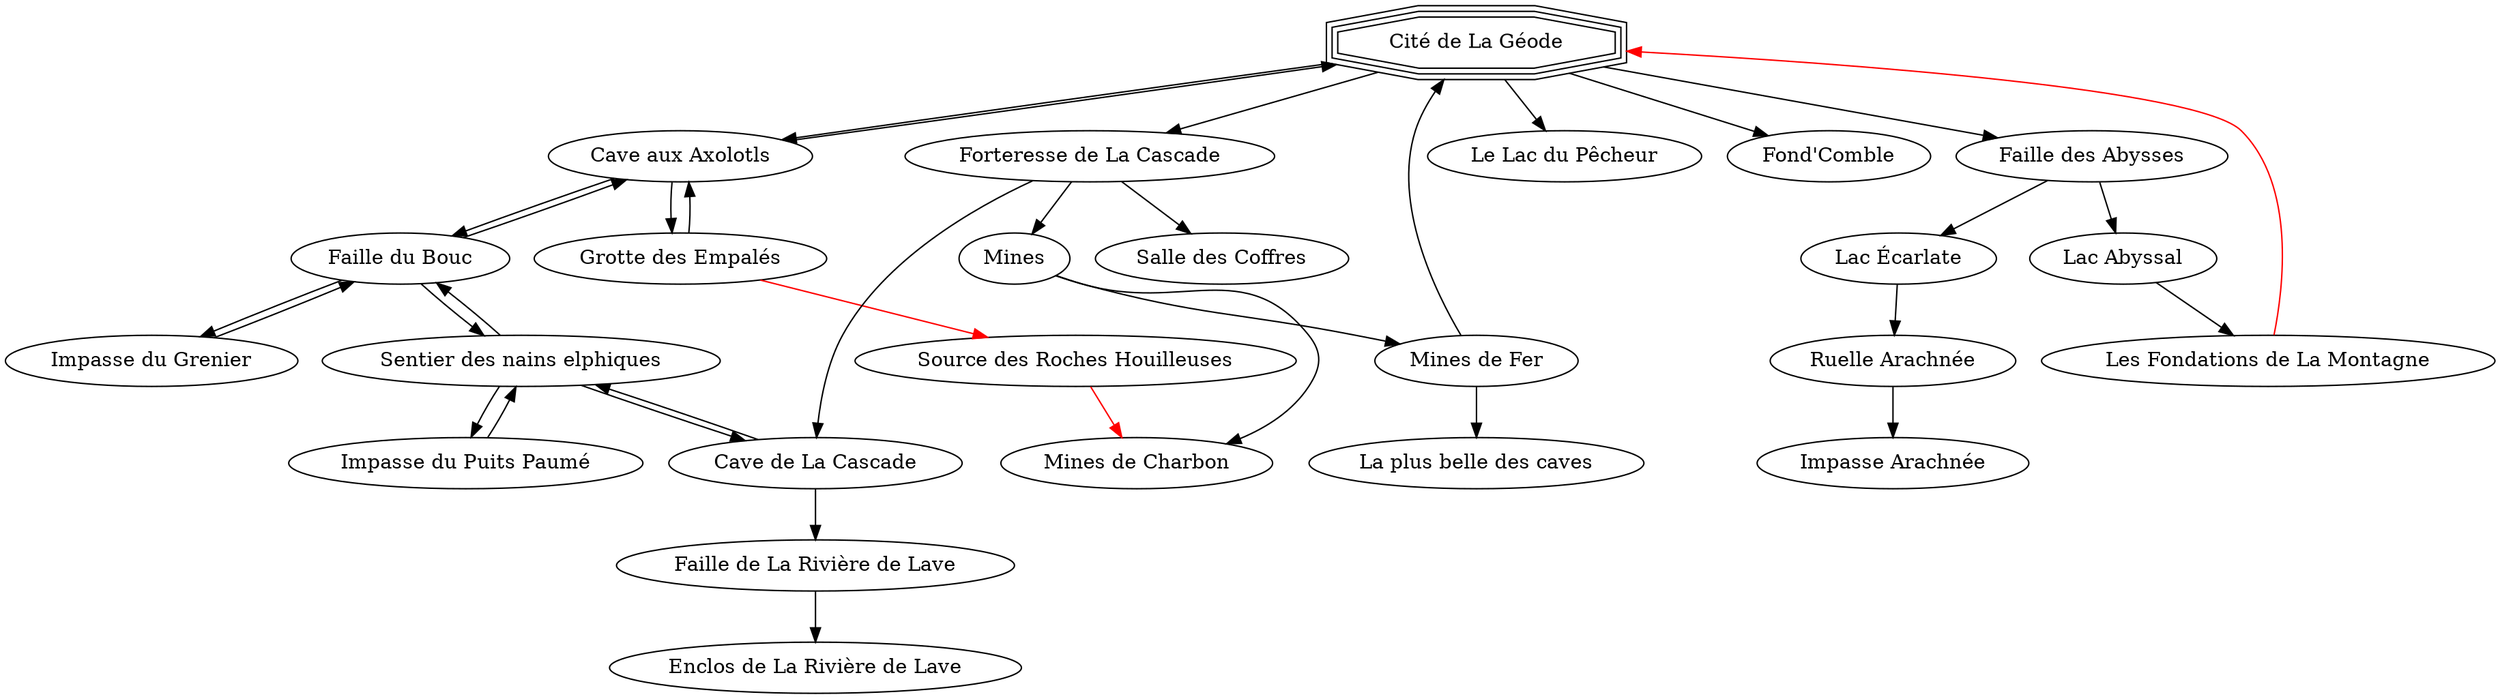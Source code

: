 digraph {
    overlap = false;
    "Cité de La Géode" [shape=tripleoctagon]

    "Cave de La Cascade" -> "Sentier des nains elphiques"
    "Sentier des nains elphiques" -> "Cave de La Cascade"

    "Sentier des nains elphiques" -> "Impasse du Puits Paumé"
    "Impasse du Puits Paumé" -> "Sentier des nains elphiques"

    "Sentier des nains elphiques" -> "Faille du Bouc"
    "Faille du Bouc" -> "Sentier des nains elphiques"

    "Faille du Bouc" -> "Impasse du Grenier"
    "Impasse du Grenier" -> "Faille du Bouc"

    "Faille du Bouc" -> "Cave aux Axolotls"
    "Cave aux Axolotls" -> "Faille du Bouc"
    //"Cave aux Axolotls" -> "Faille du Bouc"

    "Cave aux Axolotls" -> "Cité de La Géode"
    "Cité de La Géode" -> "Cave aux Axolotls"

    "Cave aux Axolotls" -> "Grotte des Empalés"
    "Grotte des Empalés" -> "Cave aux Axolotls"

    "Cité de La Géode" -> "Le Lac du Pêcheur"
    "Cité de La Géode" -> "Fond'Comble"
    "Cité de La Géode" -> "Forteresse de La Cascade"
    "Mines"
    "Forteresse de La Cascade" -> "Salle des Coffres"
    "Forteresse de La Cascade" -> "Mines"
    "Forteresse de La Cascade" -> "Cave de La Cascade"
    "Cave de La Cascade" -> "Faille de La Rivière de Lave"
    "Faille de La Rivière de Lave" -> "Enclos de La Rivière de Lave"
    
    "Cité de La Géode" -> "Faille des Abysses"
    "Faille des Abysses" -> "Lac Écarlate"
    "Lac Écarlate" -> "Ruelle Arachnée"
    "Ruelle Arachnée" -> "Impasse Arachnée"
    
    "Faille des Abysses" -> "Lac Abyssal"
    "Lac Abyssal" -> "Les Fondations de La Montagne"
    "Les Fondations de La Montagne" -> "Cité de La Géode" [color=red]
    "Grotte des Empalés" -> "Source des Roches Houilleuses" [color=red]
    "Source des Roches Houilleuses" -> "Mines de Charbon" [color=red]
    "Mines" -> "Mines de Charbon"
    "Mines" -> "Mines de Fer"
    "Mines de Fer" -> "La plus belle des caves"
    "Mines de Fer" -> "Cité de La Géode"
}
